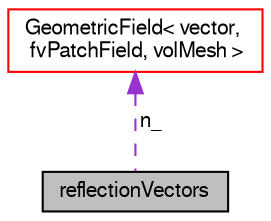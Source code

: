 digraph "reflectionVectors"
{
  bgcolor="transparent";
  edge [fontname="FreeSans",fontsize="10",labelfontname="FreeSans",labelfontsize="10"];
  node [fontname="FreeSans",fontsize="10",shape=record];
  Node2 [label="reflectionVectors",height=0.2,width=0.4,color="black", fillcolor="grey75", style="filled", fontcolor="black"];
  Node3 -> Node2 [dir="back",color="darkorchid3",fontsize="10",style="dashed",label=" n_" ,fontname="FreeSans"];
  Node3 [label="GeometricField\< vector,\l fvPatchField, volMesh \>",height=0.2,width=0.4,color="red",URL="$a22434.html"];
}

